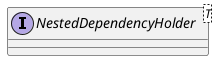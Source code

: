 @startuml

    interface NestedDependencyHolder<T> [[NestedDependencyHolder.html]] {
    }

@enduml
